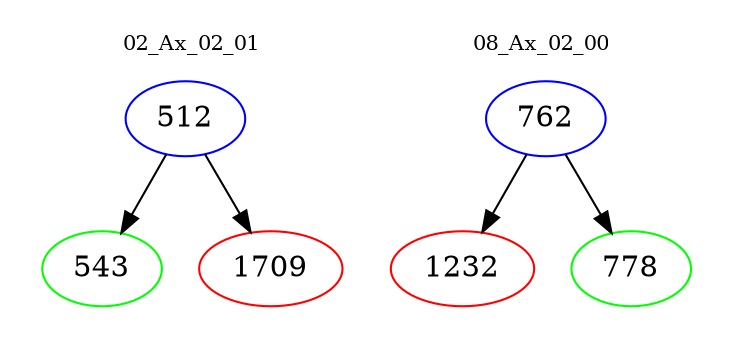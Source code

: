 digraph{
subgraph cluster_0 {
color = white
label = "02_Ax_02_01";
fontsize=10;
T0_512 [label="512", color="blue"]
T0_512 -> T0_543 [color="black"]
T0_543 [label="543", color="green"]
T0_512 -> T0_1709 [color="black"]
T0_1709 [label="1709", color="red"]
}
subgraph cluster_1 {
color = white
label = "08_Ax_02_00";
fontsize=10;
T1_762 [label="762", color="blue"]
T1_762 -> T1_1232 [color="black"]
T1_1232 [label="1232", color="red"]
T1_762 -> T1_778 [color="black"]
T1_778 [label="778", color="green"]
}
}
